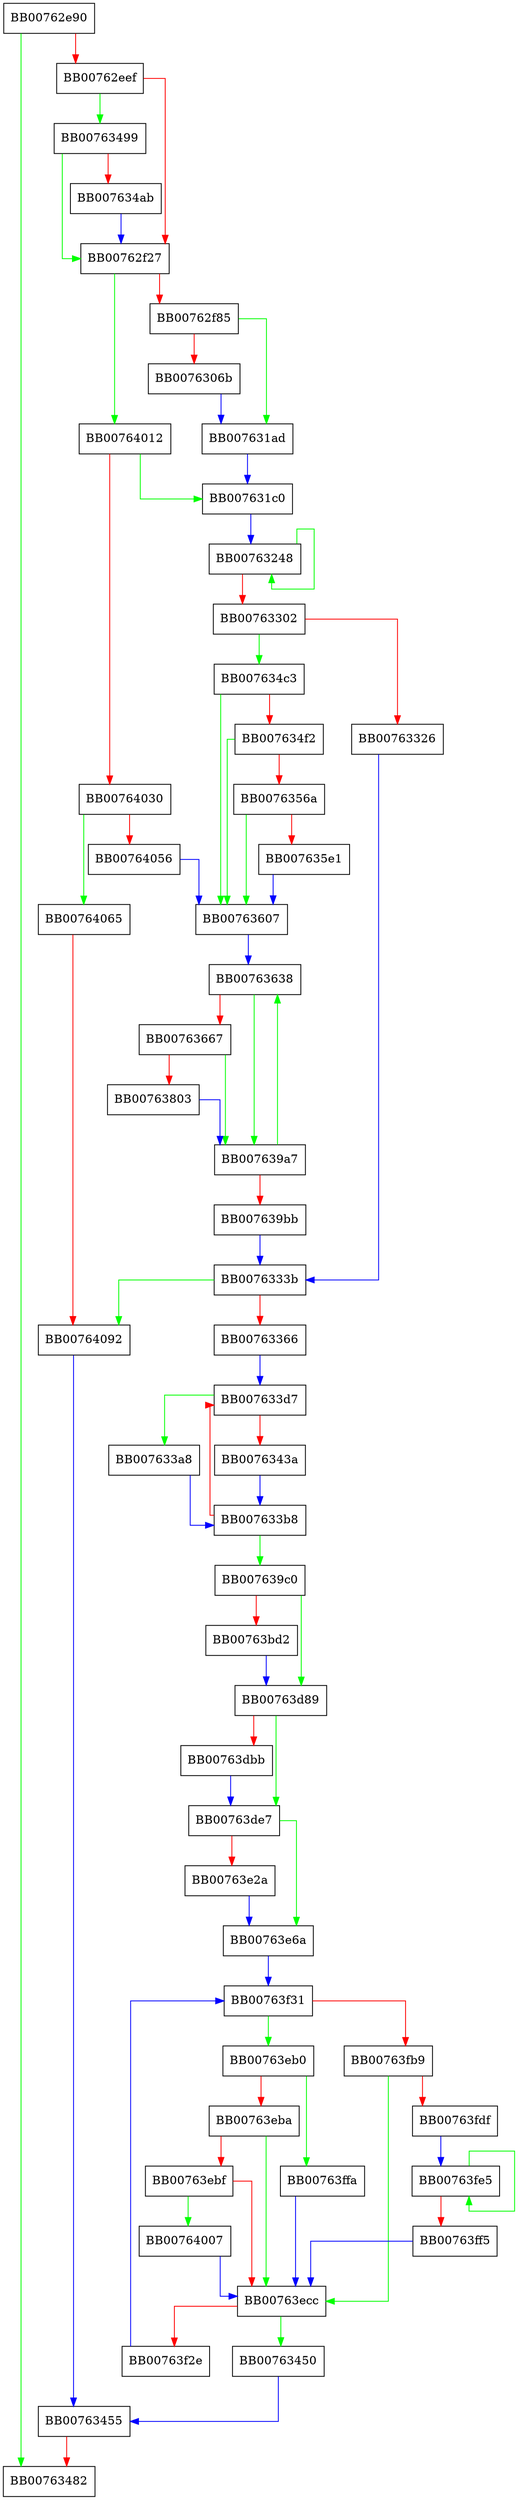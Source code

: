 digraph tls1_1_multi_block_encrypt {
  node [shape="box"];
  graph [splines=ortho];
  BB00762e90 -> BB00763482 [color="green"];
  BB00762e90 -> BB00762eef [color="red"];
  BB00762eef -> BB00763499 [color="green"];
  BB00762eef -> BB00762f27 [color="red"];
  BB00762f27 -> BB00764012 [color="green"];
  BB00762f27 -> BB00762f85 [color="red"];
  BB00762f85 -> BB007631ad [color="green"];
  BB00762f85 -> BB0076306b [color="red"];
  BB0076306b -> BB007631ad [color="blue"];
  BB007631ad -> BB007631c0 [color="blue"];
  BB007631c0 -> BB00763248 [color="blue"];
  BB00763248 -> BB00763248 [color="green"];
  BB00763248 -> BB00763302 [color="red"];
  BB00763302 -> BB007634c3 [color="green"];
  BB00763302 -> BB00763326 [color="red"];
  BB00763326 -> BB0076333b [color="blue"];
  BB0076333b -> BB00764092 [color="green"];
  BB0076333b -> BB00763366 [color="red"];
  BB00763366 -> BB007633d7 [color="blue"];
  BB007633a8 -> BB007633b8 [color="blue"];
  BB007633b8 -> BB007639c0 [color="green"];
  BB007633b8 -> BB007633d7 [color="red"];
  BB007633d7 -> BB007633a8 [color="green"];
  BB007633d7 -> BB0076343a [color="red"];
  BB0076343a -> BB007633b8 [color="blue"];
  BB00763450 -> BB00763455 [color="blue"];
  BB00763455 -> BB00763482 [color="red"];
  BB00763499 -> BB00762f27 [color="green"];
  BB00763499 -> BB007634ab [color="red"];
  BB007634ab -> BB00762f27 [color="blue"];
  BB007634c3 -> BB00763607 [color="green"];
  BB007634c3 -> BB007634f2 [color="red"];
  BB007634f2 -> BB00763607 [color="green"];
  BB007634f2 -> BB0076356a [color="red"];
  BB0076356a -> BB00763607 [color="green"];
  BB0076356a -> BB007635e1 [color="red"];
  BB007635e1 -> BB00763607 [color="blue"];
  BB00763607 -> BB00763638 [color="blue"];
  BB00763638 -> BB007639a7 [color="green"];
  BB00763638 -> BB00763667 [color="red"];
  BB00763667 -> BB007639a7 [color="green"];
  BB00763667 -> BB00763803 [color="red"];
  BB00763803 -> BB007639a7 [color="blue"];
  BB007639a7 -> BB00763638 [color="green"];
  BB007639a7 -> BB007639bb [color="red"];
  BB007639bb -> BB0076333b [color="blue"];
  BB007639c0 -> BB00763d89 [color="green"];
  BB007639c0 -> BB00763bd2 [color="red"];
  BB00763bd2 -> BB00763d89 [color="blue"];
  BB00763d89 -> BB00763de7 [color="green"];
  BB00763d89 -> BB00763dbb [color="red"];
  BB00763dbb -> BB00763de7 [color="blue"];
  BB00763de7 -> BB00763e6a [color="green"];
  BB00763de7 -> BB00763e2a [color="red"];
  BB00763e2a -> BB00763e6a [color="blue"];
  BB00763e6a -> BB00763f31 [color="blue"];
  BB00763eb0 -> BB00763ffa [color="green"];
  BB00763eb0 -> BB00763eba [color="red"];
  BB00763eba -> BB00763ecc [color="green"];
  BB00763eba -> BB00763ebf [color="red"];
  BB00763ebf -> BB00764007 [color="green"];
  BB00763ebf -> BB00763ecc [color="red"];
  BB00763ecc -> BB00763450 [color="green"];
  BB00763ecc -> BB00763f2e [color="red"];
  BB00763f2e -> BB00763f31 [color="blue"];
  BB00763f31 -> BB00763eb0 [color="green"];
  BB00763f31 -> BB00763fb9 [color="red"];
  BB00763fb9 -> BB00763ecc [color="green"];
  BB00763fb9 -> BB00763fdf [color="red"];
  BB00763fdf -> BB00763fe5 [color="blue"];
  BB00763fe5 -> BB00763fe5 [color="green"];
  BB00763fe5 -> BB00763ff5 [color="red"];
  BB00763ff5 -> BB00763ecc [color="blue"];
  BB00763ffa -> BB00763ecc [color="blue"];
  BB00764007 -> BB00763ecc [color="blue"];
  BB00764012 -> BB007631c0 [color="green"];
  BB00764012 -> BB00764030 [color="red"];
  BB00764030 -> BB00764065 [color="green"];
  BB00764030 -> BB00764056 [color="red"];
  BB00764056 -> BB00763607 [color="blue"];
  BB00764065 -> BB00764092 [color="red"];
  BB00764092 -> BB00763455 [color="blue"];
}